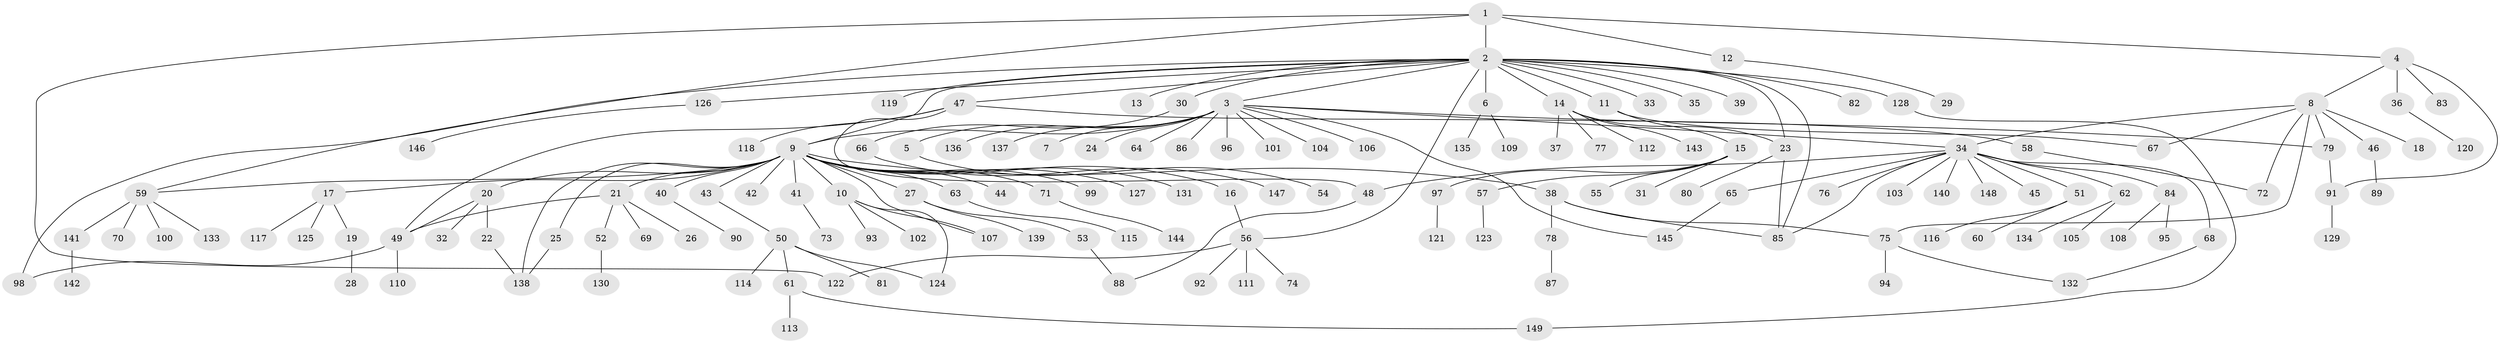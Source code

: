 // coarse degree distribution, {1: 0.9318181818181818, 2: 0.022727272727272728, 18: 0.022727272727272728, 25: 0.022727272727272728}
// Generated by graph-tools (version 1.1) at 2025/51/03/04/25 21:51:26]
// undirected, 149 vertices, 174 edges
graph export_dot {
graph [start="1"]
  node [color=gray90,style=filled];
  1;
  2;
  3;
  4;
  5;
  6;
  7;
  8;
  9;
  10;
  11;
  12;
  13;
  14;
  15;
  16;
  17;
  18;
  19;
  20;
  21;
  22;
  23;
  24;
  25;
  26;
  27;
  28;
  29;
  30;
  31;
  32;
  33;
  34;
  35;
  36;
  37;
  38;
  39;
  40;
  41;
  42;
  43;
  44;
  45;
  46;
  47;
  48;
  49;
  50;
  51;
  52;
  53;
  54;
  55;
  56;
  57;
  58;
  59;
  60;
  61;
  62;
  63;
  64;
  65;
  66;
  67;
  68;
  69;
  70;
  71;
  72;
  73;
  74;
  75;
  76;
  77;
  78;
  79;
  80;
  81;
  82;
  83;
  84;
  85;
  86;
  87;
  88;
  89;
  90;
  91;
  92;
  93;
  94;
  95;
  96;
  97;
  98;
  99;
  100;
  101;
  102;
  103;
  104;
  105;
  106;
  107;
  108;
  109;
  110;
  111;
  112;
  113;
  114;
  115;
  116;
  117;
  118;
  119;
  120;
  121;
  122;
  123;
  124;
  125;
  126;
  127;
  128;
  129;
  130;
  131;
  132;
  133;
  134;
  135;
  136;
  137;
  138;
  139;
  140;
  141;
  142;
  143;
  144;
  145;
  146;
  147;
  148;
  149;
  1 -- 2;
  1 -- 4;
  1 -- 12;
  1 -- 59;
  1 -- 122;
  2 -- 3;
  2 -- 6;
  2 -- 9;
  2 -- 11;
  2 -- 13;
  2 -- 14;
  2 -- 23;
  2 -- 30;
  2 -- 33;
  2 -- 35;
  2 -- 39;
  2 -- 47;
  2 -- 56;
  2 -- 82;
  2 -- 85;
  2 -- 98;
  2 -- 119;
  2 -- 126;
  2 -- 128;
  3 -- 5;
  3 -- 7;
  3 -- 9;
  3 -- 24;
  3 -- 34;
  3 -- 64;
  3 -- 79;
  3 -- 86;
  3 -- 96;
  3 -- 101;
  3 -- 104;
  3 -- 106;
  3 -- 136;
  3 -- 137;
  3 -- 145;
  4 -- 8;
  4 -- 36;
  4 -- 83;
  4 -- 91;
  5 -- 54;
  6 -- 109;
  6 -- 135;
  8 -- 18;
  8 -- 34;
  8 -- 46;
  8 -- 67;
  8 -- 72;
  8 -- 75;
  8 -- 79;
  9 -- 10;
  9 -- 16;
  9 -- 17;
  9 -- 20;
  9 -- 21;
  9 -- 25;
  9 -- 27;
  9 -- 38;
  9 -- 40;
  9 -- 41;
  9 -- 42;
  9 -- 43;
  9 -- 44;
  9 -- 59;
  9 -- 63;
  9 -- 71;
  9 -- 99;
  9 -- 107;
  9 -- 127;
  9 -- 131;
  9 -- 138;
  10 -- 93;
  10 -- 102;
  10 -- 107;
  10 -- 124;
  11 -- 15;
  11 -- 67;
  12 -- 29;
  14 -- 23;
  14 -- 37;
  14 -- 77;
  14 -- 112;
  14 -- 143;
  15 -- 31;
  15 -- 55;
  15 -- 57;
  15 -- 97;
  16 -- 56;
  17 -- 19;
  17 -- 117;
  17 -- 125;
  19 -- 28;
  20 -- 22;
  20 -- 32;
  20 -- 49;
  21 -- 26;
  21 -- 49;
  21 -- 52;
  21 -- 69;
  22 -- 138;
  23 -- 80;
  23 -- 85;
  25 -- 138;
  27 -- 53;
  27 -- 139;
  30 -- 66;
  34 -- 45;
  34 -- 48;
  34 -- 51;
  34 -- 62;
  34 -- 65;
  34 -- 68;
  34 -- 76;
  34 -- 84;
  34 -- 85;
  34 -- 103;
  34 -- 140;
  34 -- 148;
  36 -- 120;
  38 -- 75;
  38 -- 78;
  38 -- 85;
  40 -- 90;
  41 -- 73;
  43 -- 50;
  46 -- 89;
  47 -- 48;
  47 -- 49;
  47 -- 58;
  47 -- 118;
  48 -- 88;
  49 -- 98;
  49 -- 110;
  50 -- 61;
  50 -- 81;
  50 -- 114;
  50 -- 124;
  51 -- 60;
  51 -- 116;
  52 -- 130;
  53 -- 88;
  56 -- 74;
  56 -- 92;
  56 -- 111;
  56 -- 122;
  57 -- 123;
  58 -- 72;
  59 -- 70;
  59 -- 100;
  59 -- 133;
  59 -- 141;
  61 -- 113;
  61 -- 149;
  62 -- 105;
  62 -- 134;
  63 -- 115;
  65 -- 145;
  66 -- 147;
  68 -- 132;
  71 -- 144;
  75 -- 94;
  75 -- 132;
  78 -- 87;
  79 -- 91;
  84 -- 95;
  84 -- 108;
  91 -- 129;
  97 -- 121;
  126 -- 146;
  128 -- 149;
  141 -- 142;
}
